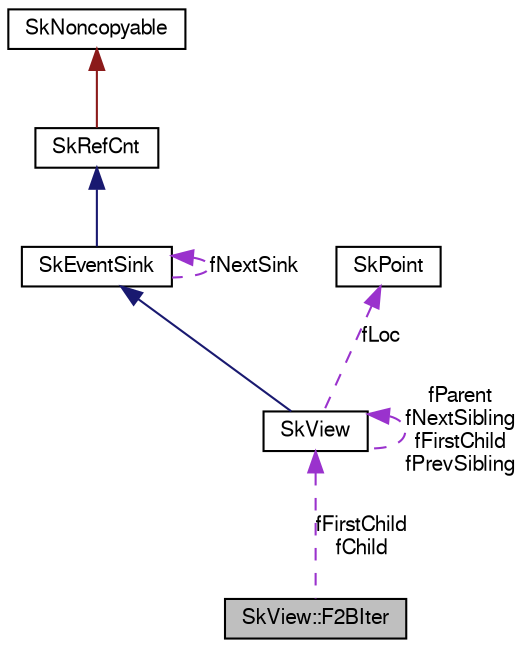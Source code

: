 digraph G
{
  edge [fontname="FreeSans",fontsize="10",labelfontname="FreeSans",labelfontsize="10"];
  node [fontname="FreeSans",fontsize="10",shape=record];
  Node1 [label="SkView::F2BIter",height=0.2,width=0.4,color="black", fillcolor="grey75", style="filled" fontcolor="black"];
  Node2 -> Node1 [dir=back,color="darkorchid3",fontsize="10",style="dashed",label="fFirstChild\nfChild",fontname="FreeSans"];
  Node2 [label="SkView",height=0.2,width=0.4,color="black", fillcolor="white", style="filled",URL="$class_sk_view.html"];
  Node3 -> Node2 [dir=back,color="midnightblue",fontsize="10",style="solid",fontname="FreeSans"];
  Node3 [label="SkEventSink",height=0.2,width=0.4,color="black", fillcolor="white", style="filled",URL="$class_sk_event_sink.html"];
  Node4 -> Node3 [dir=back,color="midnightblue",fontsize="10",style="solid",fontname="FreeSans"];
  Node4 [label="SkRefCnt",height=0.2,width=0.4,color="black", fillcolor="white", style="filled",URL="$class_sk_ref_cnt.html"];
  Node5 -> Node4 [dir=back,color="firebrick4",fontsize="10",style="solid",fontname="FreeSans"];
  Node5 [label="SkNoncopyable",height=0.2,width=0.4,color="black", fillcolor="white", style="filled",URL="$class_sk_noncopyable.html"];
  Node3 -> Node3 [dir=back,color="darkorchid3",fontsize="10",style="dashed",label="fNextSink",fontname="FreeSans"];
  Node2 -> Node2 [dir=back,color="darkorchid3",fontsize="10",style="dashed",label="fParent\nfNextSibling\nfFirstChild\nfPrevSibling",fontname="FreeSans"];
  Node6 -> Node2 [dir=back,color="darkorchid3",fontsize="10",style="dashed",label="fLoc",fontname="FreeSans"];
  Node6 [label="SkPoint",height=0.2,width=0.4,color="black", fillcolor="white", style="filled",URL="$struct_sk_point.html"];
}
